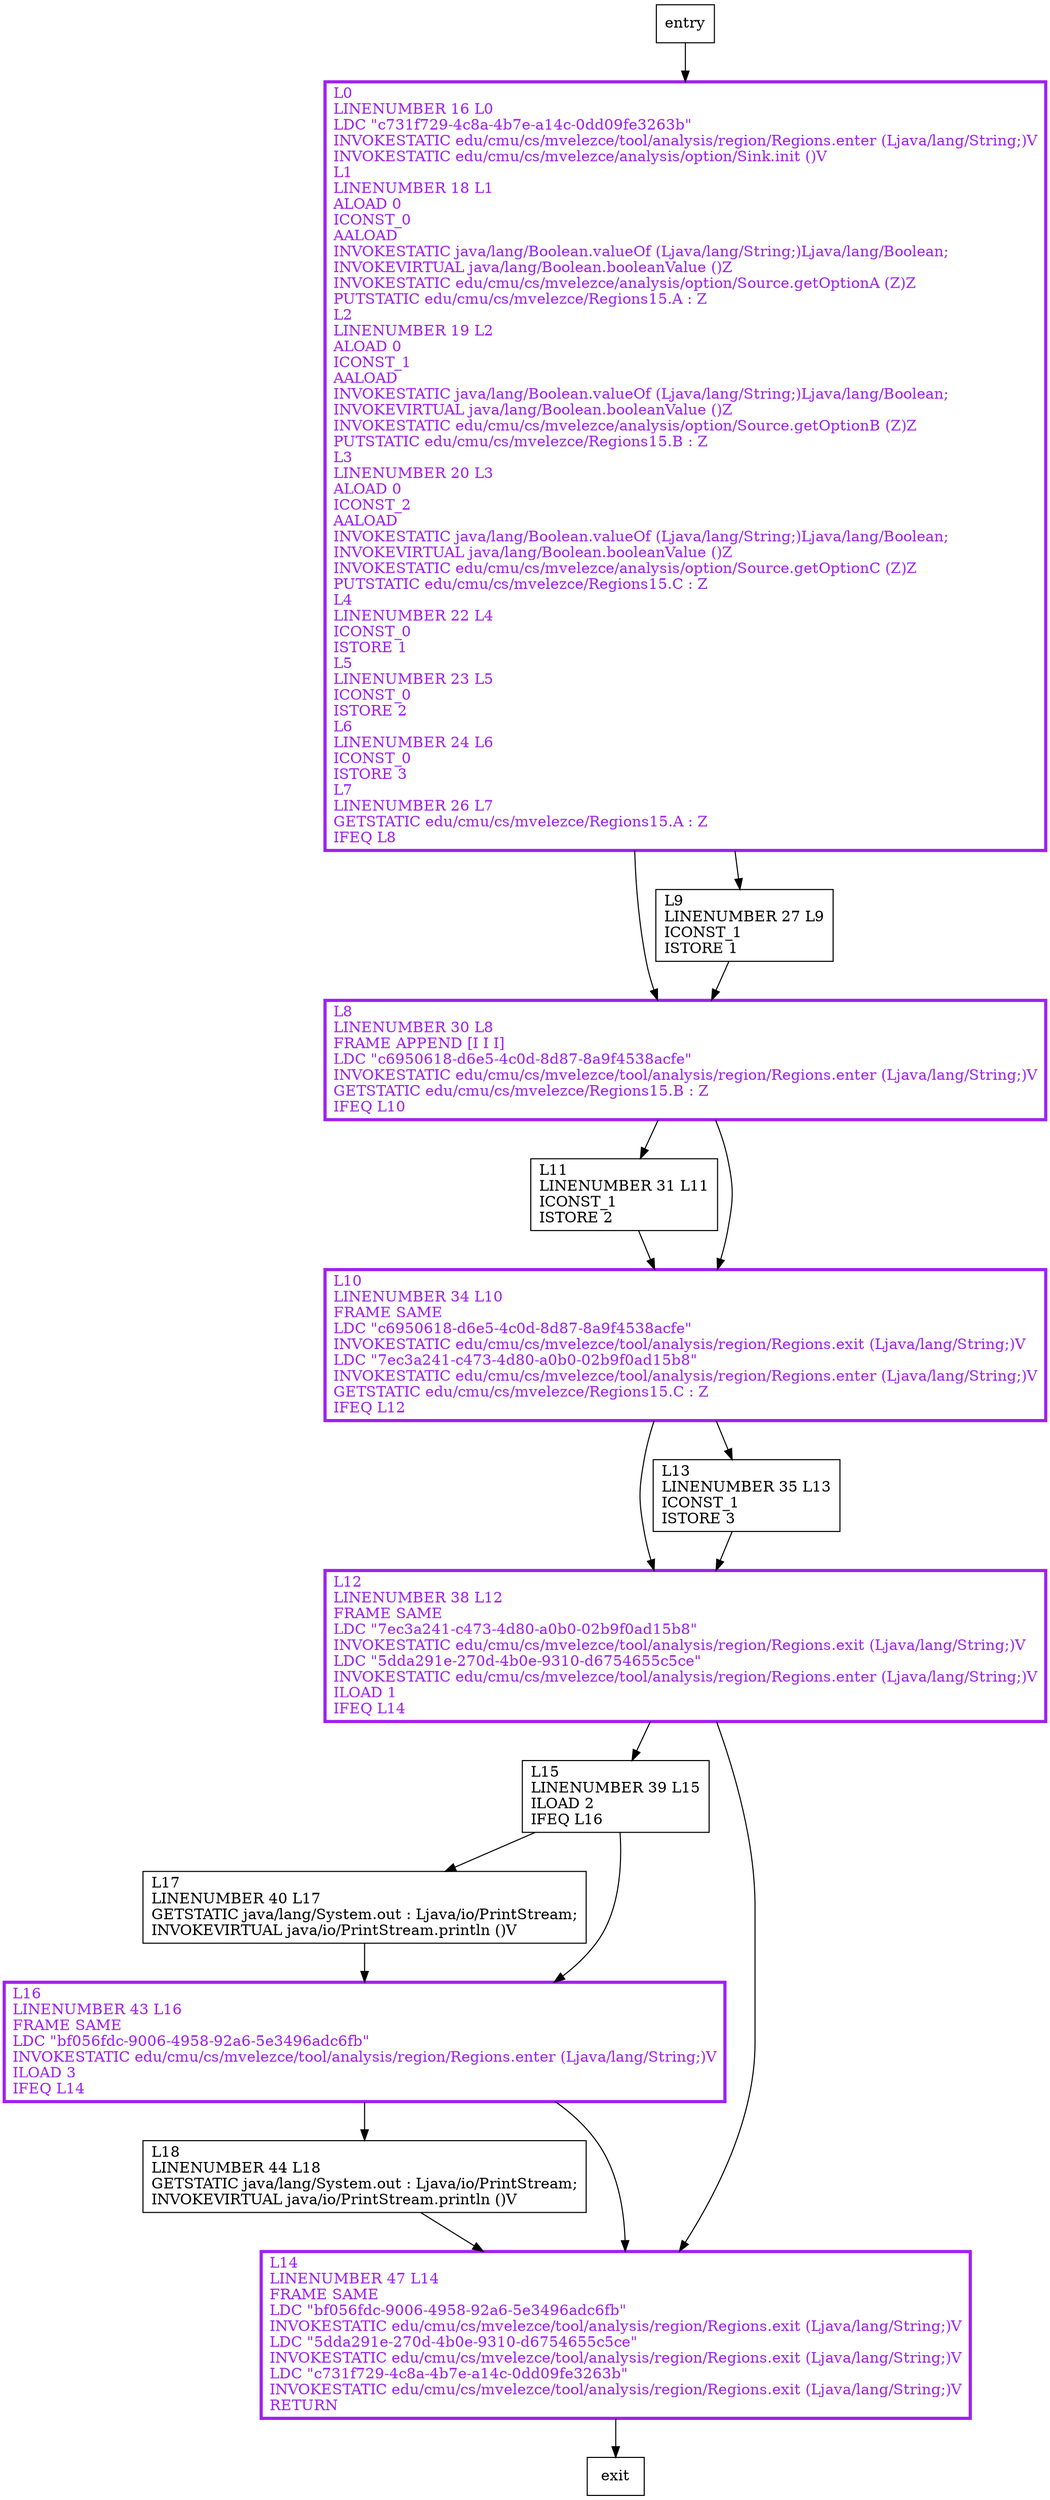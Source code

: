 digraph main {
node [shape=record];
269759611 [label="L15\lLINENUMBER 39 L15\lILOAD 2\lIFEQ L16\l"];
869161219 [label="L17\lLINENUMBER 40 L17\lGETSTATIC java/lang/System.out : Ljava/io/PrintStream;\lINVOKEVIRTUAL java/io/PrintStream.println ()V\l"];
824640405 [label="L11\lLINENUMBER 31 L11\lICONST_1\lISTORE 2\l"];
353495235 [label="L0\lLINENUMBER 16 L0\lLDC \"c731f729-4c8a-4b7e-a14c-0dd09fe3263b\"\lINVOKESTATIC edu/cmu/cs/mvelezce/tool/analysis/region/Regions.enter (Ljava/lang/String;)V\lINVOKESTATIC edu/cmu/cs/mvelezce/analysis/option/Sink.init ()V\lL1\lLINENUMBER 18 L1\lALOAD 0\lICONST_0\lAALOAD\lINVOKESTATIC java/lang/Boolean.valueOf (Ljava/lang/String;)Ljava/lang/Boolean;\lINVOKEVIRTUAL java/lang/Boolean.booleanValue ()Z\lINVOKESTATIC edu/cmu/cs/mvelezce/analysis/option/Source.getOptionA (Z)Z\lPUTSTATIC edu/cmu/cs/mvelezce/Regions15.A : Z\lL2\lLINENUMBER 19 L2\lALOAD 0\lICONST_1\lAALOAD\lINVOKESTATIC java/lang/Boolean.valueOf (Ljava/lang/String;)Ljava/lang/Boolean;\lINVOKEVIRTUAL java/lang/Boolean.booleanValue ()Z\lINVOKESTATIC edu/cmu/cs/mvelezce/analysis/option/Source.getOptionB (Z)Z\lPUTSTATIC edu/cmu/cs/mvelezce/Regions15.B : Z\lL3\lLINENUMBER 20 L3\lALOAD 0\lICONST_2\lAALOAD\lINVOKESTATIC java/lang/Boolean.valueOf (Ljava/lang/String;)Ljava/lang/Boolean;\lINVOKEVIRTUAL java/lang/Boolean.booleanValue ()Z\lINVOKESTATIC edu/cmu/cs/mvelezce/analysis/option/Source.getOptionC (Z)Z\lPUTSTATIC edu/cmu/cs/mvelezce/Regions15.C : Z\lL4\lLINENUMBER 22 L4\lICONST_0\lISTORE 1\lL5\lLINENUMBER 23 L5\lICONST_0\lISTORE 2\lL6\lLINENUMBER 24 L6\lICONST_0\lISTORE 3\lL7\lLINENUMBER 26 L7\lGETSTATIC edu/cmu/cs/mvelezce/Regions15.A : Z\lIFEQ L8\l"];
1775768125 [label="L8\lLINENUMBER 30 L8\lFRAME APPEND [I I I]\lLDC \"c6950618-d6e5-4c0d-8d87-8a9f4538acfe\"\lINVOKESTATIC edu/cmu/cs/mvelezce/tool/analysis/region/Regions.enter (Ljava/lang/String;)V\lGETSTATIC edu/cmu/cs/mvelezce/Regions15.B : Z\lIFEQ L10\l"];
528481572 [label="L18\lLINENUMBER 44 L18\lGETSTATIC java/lang/System.out : Ljava/io/PrintStream;\lINVOKEVIRTUAL java/io/PrintStream.println ()V\l"];
430352241 [label="L14\lLINENUMBER 47 L14\lFRAME SAME\lLDC \"bf056fdc-9006-4958-92a6-5e3496adc6fb\"\lINVOKESTATIC edu/cmu/cs/mvelezce/tool/analysis/region/Regions.exit (Ljava/lang/String;)V\lLDC \"5dda291e-270d-4b0e-9310-d6754655c5ce\"\lINVOKESTATIC edu/cmu/cs/mvelezce/tool/analysis/region/Regions.exit (Ljava/lang/String;)V\lLDC \"c731f729-4c8a-4b7e-a14c-0dd09fe3263b\"\lINVOKESTATIC edu/cmu/cs/mvelezce/tool/analysis/region/Regions.exit (Ljava/lang/String;)V\lRETURN\l"];
407348854 [label="L12\lLINENUMBER 38 L12\lFRAME SAME\lLDC \"7ec3a241-c473-4d80-a0b0-02b9f0ad15b8\"\lINVOKESTATIC edu/cmu/cs/mvelezce/tool/analysis/region/Regions.exit (Ljava/lang/String;)V\lLDC \"5dda291e-270d-4b0e-9310-d6754655c5ce\"\lINVOKESTATIC edu/cmu/cs/mvelezce/tool/analysis/region/Regions.enter (Ljava/lang/String;)V\lILOAD 1\lIFEQ L14\l"];
1731999284 [label="L13\lLINENUMBER 35 L13\lICONST_1\lISTORE 3\l"];
218001229 [label="L9\lLINENUMBER 27 L9\lICONST_1\lISTORE 1\l"];
902120473 [label="L16\lLINENUMBER 43 L16\lFRAME SAME\lLDC \"bf056fdc-9006-4958-92a6-5e3496adc6fb\"\lINVOKESTATIC edu/cmu/cs/mvelezce/tool/analysis/region/Regions.enter (Ljava/lang/String;)V\lILOAD 3\lIFEQ L14\l"];
736797147 [label="L10\lLINENUMBER 34 L10\lFRAME SAME\lLDC \"c6950618-d6e5-4c0d-8d87-8a9f4538acfe\"\lINVOKESTATIC edu/cmu/cs/mvelezce/tool/analysis/region/Regions.exit (Ljava/lang/String;)V\lLDC \"7ec3a241-c473-4d80-a0b0-02b9f0ad15b8\"\lINVOKESTATIC edu/cmu/cs/mvelezce/tool/analysis/region/Regions.enter (Ljava/lang/String;)V\lGETSTATIC edu/cmu/cs/mvelezce/Regions15.C : Z\lIFEQ L12\l"];
entry;
exit;
869161219 -> 902120473;
353495235 -> 1775768125;
353495235 -> 218001229;
1775768125 -> 824640405;
1775768125 -> 736797147;
430352241 -> exit;
407348854 -> 269759611;
407348854 -> 430352241;
1731999284 -> 407348854;
736797147 -> 407348854;
736797147 -> 1731999284;
269759611 -> 869161219;
269759611 -> 902120473;
entry -> 353495235;
824640405 -> 736797147;
528481572 -> 430352241;
218001229 -> 1775768125;
902120473 -> 528481572;
902120473 -> 430352241;
353495235[fontcolor="purple", penwidth=3, color="purple"];
1775768125[fontcolor="purple", penwidth=3, color="purple"];
430352241[fontcolor="purple", penwidth=3, color="purple"];
407348854[fontcolor="purple", penwidth=3, color="purple"];
902120473[fontcolor="purple", penwidth=3, color="purple"];
736797147[fontcolor="purple", penwidth=3, color="purple"];
}
